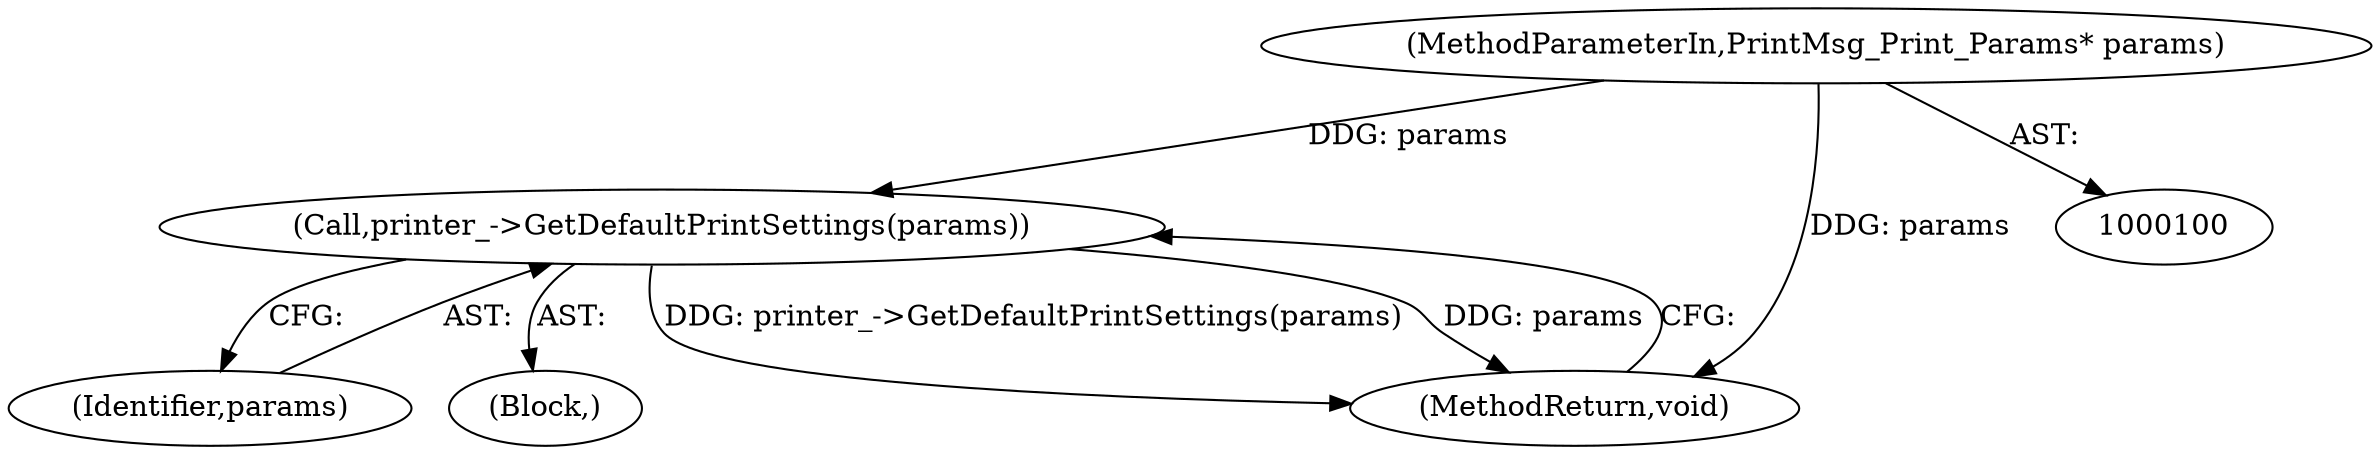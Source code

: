 digraph "0_Chrome_116d0963cadfbf55ef2ec3d13781987c4d80517a_31@pointer" {
"1000103" [label="(Call,printer_->GetDefaultPrintSettings(params))"];
"1000101" [label="(MethodParameterIn,PrintMsg_Print_Params* params)"];
"1000103" [label="(Call,printer_->GetDefaultPrintSettings(params))"];
"1000104" [label="(Identifier,params)"];
"1000102" [label="(Block,)"];
"1000101" [label="(MethodParameterIn,PrintMsg_Print_Params* params)"];
"1000105" [label="(MethodReturn,void)"];
"1000103" -> "1000102"  [label="AST: "];
"1000103" -> "1000104"  [label="CFG: "];
"1000104" -> "1000103"  [label="AST: "];
"1000105" -> "1000103"  [label="CFG: "];
"1000103" -> "1000105"  [label="DDG: printer_->GetDefaultPrintSettings(params)"];
"1000103" -> "1000105"  [label="DDG: params"];
"1000101" -> "1000103"  [label="DDG: params"];
"1000101" -> "1000100"  [label="AST: "];
"1000101" -> "1000105"  [label="DDG: params"];
}
